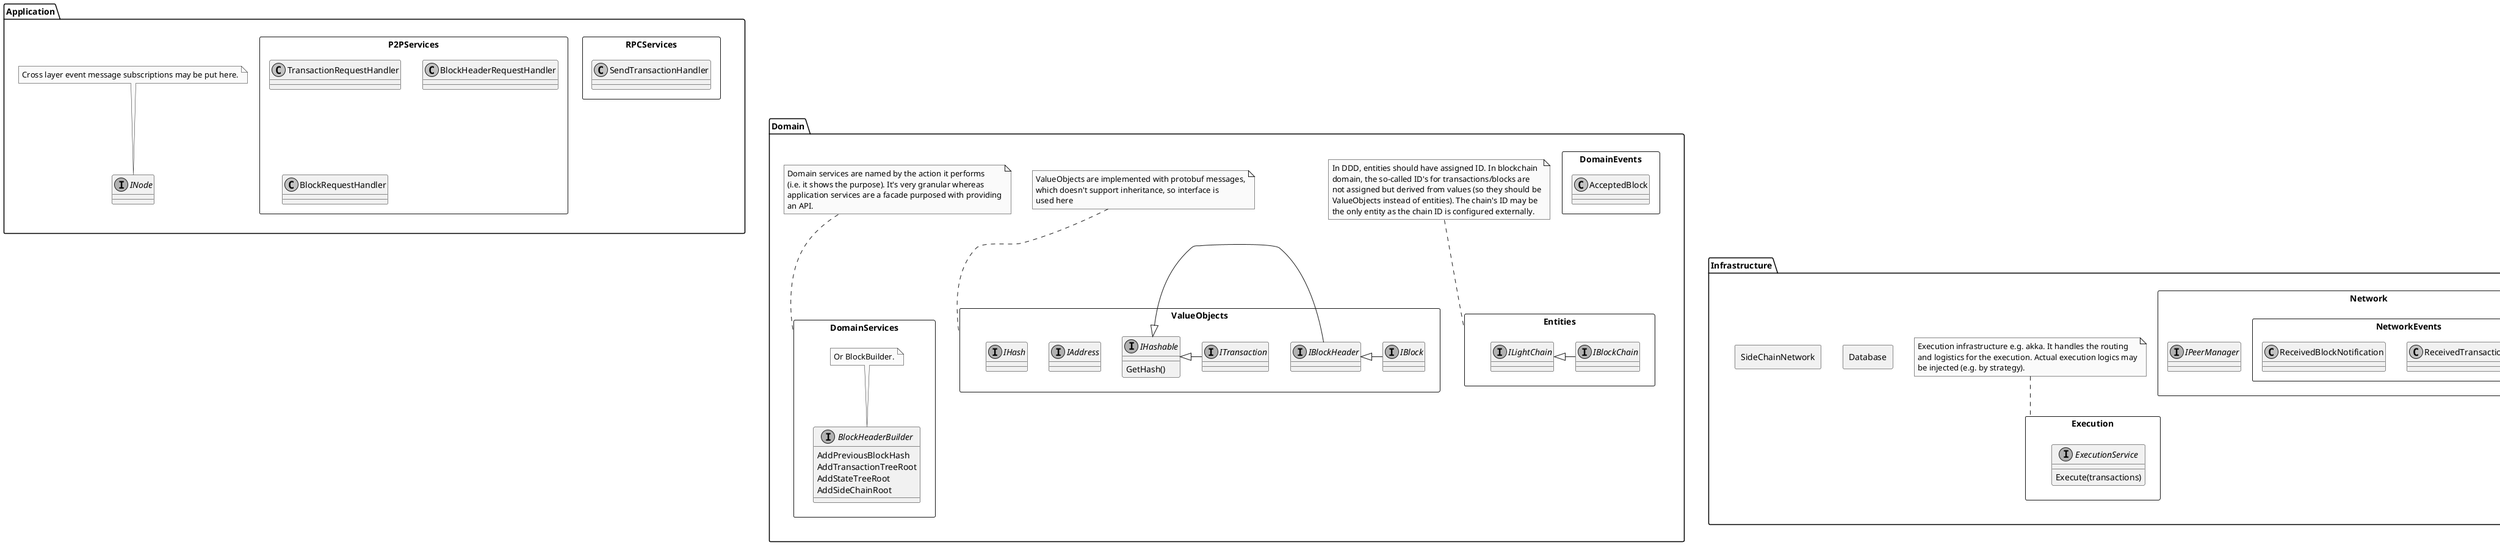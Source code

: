 @startuml
skinparam monochrome true
top to bottom direction
package Application {
    interface INode
    note top of INode
        Cross layer event message subscriptions may be put here.
    end note
    package RPCServices <<Rectangle>> {
        class SendTransactionHandler
    }
    package P2PServices <<Rectangle>> {
        class TransactionRequestHandler
        class BlockHeaderRequestHandler
        class BlockRequestHandler
    }
}

package Domain {
    package Entities <<Rectangle>> {
        interface IBlockChain
        interface ILightChain
        ILightChain <|- IBlockChain
    }
    note top of Entities
        In DDD, entities should have assigned ID. In blockchain
        domain, the so-called ID's for transactions/blocks are
        not assigned but derived from values (so they should be
        ValueObjects instead of entities). The chain's ID may be
        the only entity as the chain ID is configured externally.
    end note
    package ValueObjects <<Rectangle>>{
        interface IAddress
        interface IHash
        interface IHashable {
            GetHash()
        }
        interface IBlockHeader
        interface IBlock
        interface ITransaction
        IHashable <|- IBlockHeader
        IBlockHeader <|- IBlock
        IHashable <|- ITransaction
    }
    note top of ValueObjects
        ValueObjects are implemented with protobuf messages,
        which doesn't support inheritance, so interface is 
        used here
    end note
    package DomainEvents <<Rectangle>> {
        class AcceptedBlock
    }
    package DomainServices <<Rectangle>> {
        interface BlockHeaderBuilder {
            AddPreviousBlockHash
            AddTransactionTreeRoot
            AddStateTreeRoot
            AddSideChainRoot
        }
        note top of BlockHeaderBuilder
            Or BlockBuilder.
        end note
    }
    note top of DomainServices
        Domain services are named by the action it performs
        (i.e. it shows the purpose). It's very granular whereas
        application services are a facade purposed with providing
        an API.
    end note
}

package Infrastructure {
    package Network <<Rectangle>> {
        package NetworkEvents <<Rectangle>> {
            class ReceivedTransactionNotification
            class ReceivedBlockNotification
        }
        interface IPeerManager
    }
    package Database <<Rectangle>> {
    }
    package Execution <<Rectangle>> {
        interface ExecutionService {
            Execute(transactions)
        }
    }
    note top of Execution
        Execution infrastructure e.g. akka. It handles the routing
        and logistics for the execution. Actual execution logics may
        be injected (e.g. by strategy).
    end note
    package SideChainNetwork <<Rectangle>> {
    }
}
Application -[hidden]- Domain
Domain -[hidden]- Infrastructure
Application -[hidden]- Infrastructure
@enduml